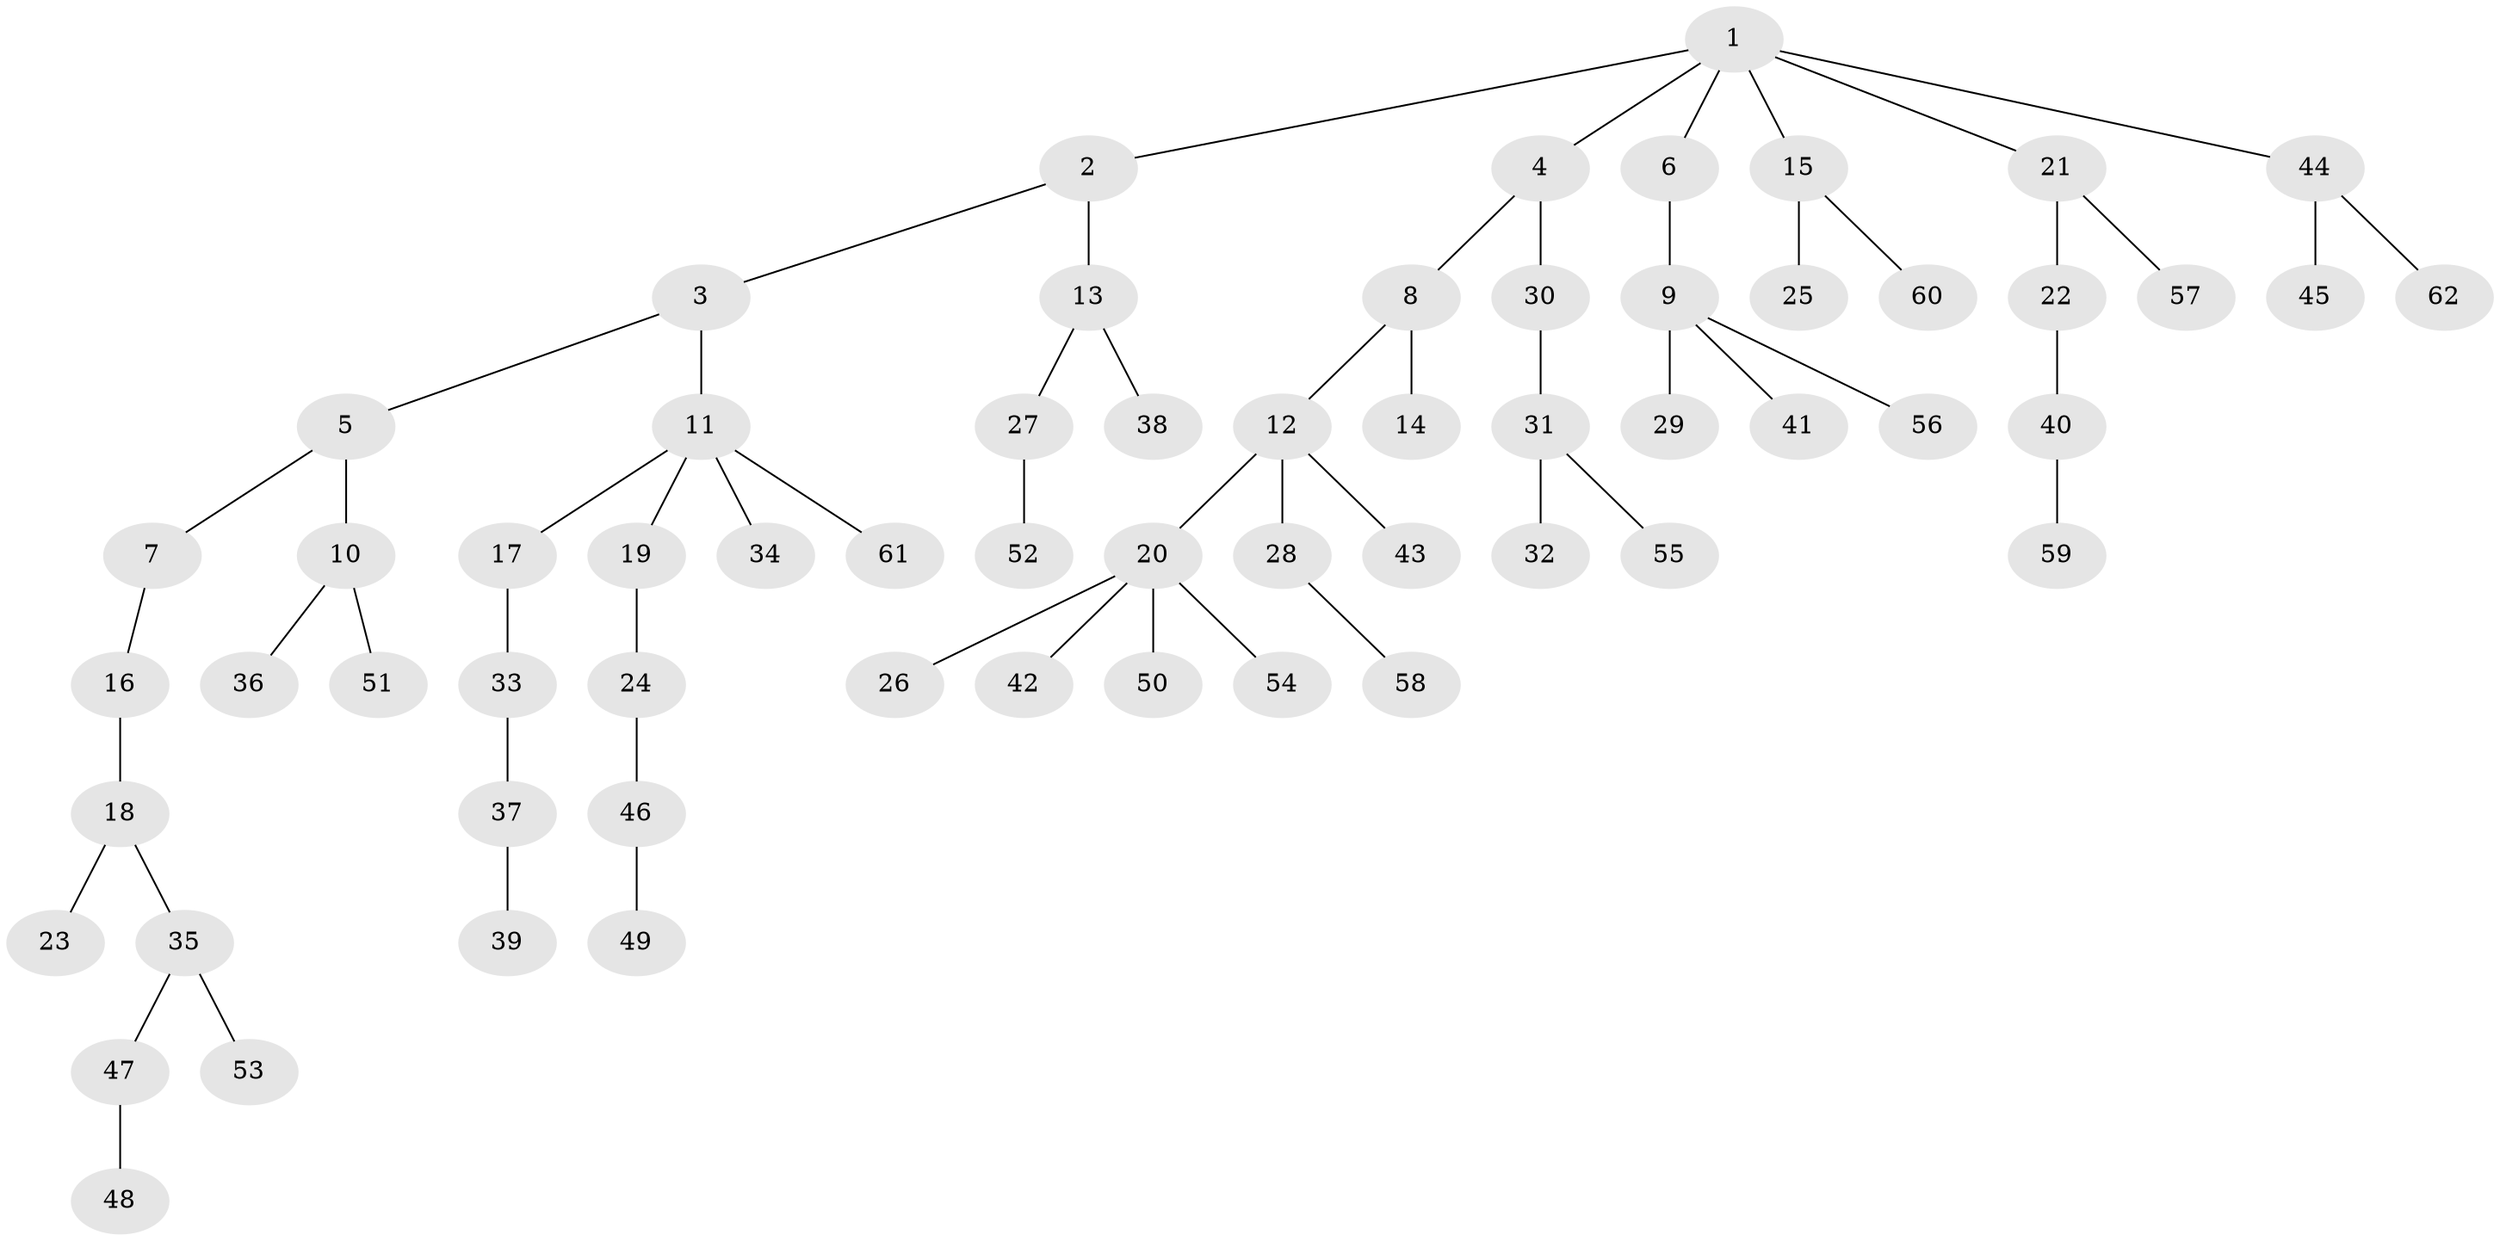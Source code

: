 // original degree distribution, {6: 0.034482758620689655, 3: 0.21839080459770116, 4: 0.05747126436781609, 5: 0.011494252873563218, 2: 0.14942528735632185, 1: 0.5287356321839081}
// Generated by graph-tools (version 1.1) at 2025/51/03/04/25 22:51:44]
// undirected, 62 vertices, 61 edges
graph export_dot {
  node [color=gray90,style=filled];
  1;
  2;
  3;
  4;
  5;
  6;
  7;
  8;
  9;
  10;
  11;
  12;
  13;
  14;
  15;
  16;
  17;
  18;
  19;
  20;
  21;
  22;
  23;
  24;
  25;
  26;
  27;
  28;
  29;
  30;
  31;
  32;
  33;
  34;
  35;
  36;
  37;
  38;
  39;
  40;
  41;
  42;
  43;
  44;
  45;
  46;
  47;
  48;
  49;
  50;
  51;
  52;
  53;
  54;
  55;
  56;
  57;
  58;
  59;
  60;
  61;
  62;
  1 -- 2 [weight=1.0];
  1 -- 4 [weight=1.0];
  1 -- 6 [weight=1.0];
  1 -- 15 [weight=1.0];
  1 -- 21 [weight=1.0];
  1 -- 44 [weight=1.0];
  2 -- 3 [weight=1.0];
  2 -- 13 [weight=1.0];
  3 -- 5 [weight=1.0];
  3 -- 11 [weight=1.0];
  4 -- 8 [weight=1.0];
  4 -- 30 [weight=1.0];
  5 -- 7 [weight=1.0];
  5 -- 10 [weight=1.0];
  6 -- 9 [weight=1.0];
  7 -- 16 [weight=1.0];
  8 -- 12 [weight=1.0];
  8 -- 14 [weight=1.0];
  9 -- 29 [weight=1.0];
  9 -- 41 [weight=1.0];
  9 -- 56 [weight=1.0];
  10 -- 36 [weight=1.0];
  10 -- 51 [weight=1.0];
  11 -- 17 [weight=1.0];
  11 -- 19 [weight=1.0];
  11 -- 34 [weight=1.0];
  11 -- 61 [weight=1.0];
  12 -- 20 [weight=1.0];
  12 -- 28 [weight=1.0];
  12 -- 43 [weight=1.0];
  13 -- 27 [weight=1.0];
  13 -- 38 [weight=1.0];
  15 -- 25 [weight=1.0];
  15 -- 60 [weight=1.0];
  16 -- 18 [weight=1.0];
  17 -- 33 [weight=1.0];
  18 -- 23 [weight=1.0];
  18 -- 35 [weight=1.0];
  19 -- 24 [weight=1.0];
  20 -- 26 [weight=1.0];
  20 -- 42 [weight=1.0];
  20 -- 50 [weight=1.0];
  20 -- 54 [weight=1.0];
  21 -- 22 [weight=1.0];
  21 -- 57 [weight=1.0];
  22 -- 40 [weight=1.0];
  24 -- 46 [weight=1.0];
  27 -- 52 [weight=1.0];
  28 -- 58 [weight=1.0];
  30 -- 31 [weight=1.0];
  31 -- 32 [weight=1.0];
  31 -- 55 [weight=1.0];
  33 -- 37 [weight=1.0];
  35 -- 47 [weight=1.0];
  35 -- 53 [weight=1.0];
  37 -- 39 [weight=1.0];
  40 -- 59 [weight=1.0];
  44 -- 45 [weight=1.0];
  44 -- 62 [weight=1.0];
  46 -- 49 [weight=1.0];
  47 -- 48 [weight=1.0];
}
